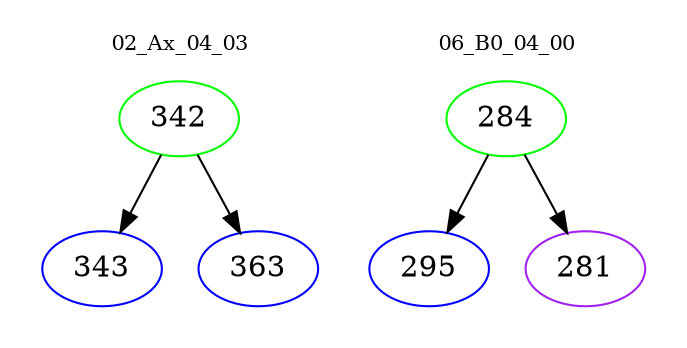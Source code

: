 digraph{
subgraph cluster_0 {
color = white
label = "02_Ax_04_03";
fontsize=10;
T0_342 [label="342", color="green"]
T0_342 -> T0_343 [color="black"]
T0_343 [label="343", color="blue"]
T0_342 -> T0_363 [color="black"]
T0_363 [label="363", color="blue"]
}
subgraph cluster_1 {
color = white
label = "06_B0_04_00";
fontsize=10;
T1_284 [label="284", color="green"]
T1_284 -> T1_295 [color="black"]
T1_295 [label="295", color="blue"]
T1_284 -> T1_281 [color="black"]
T1_281 [label="281", color="purple"]
}
}
